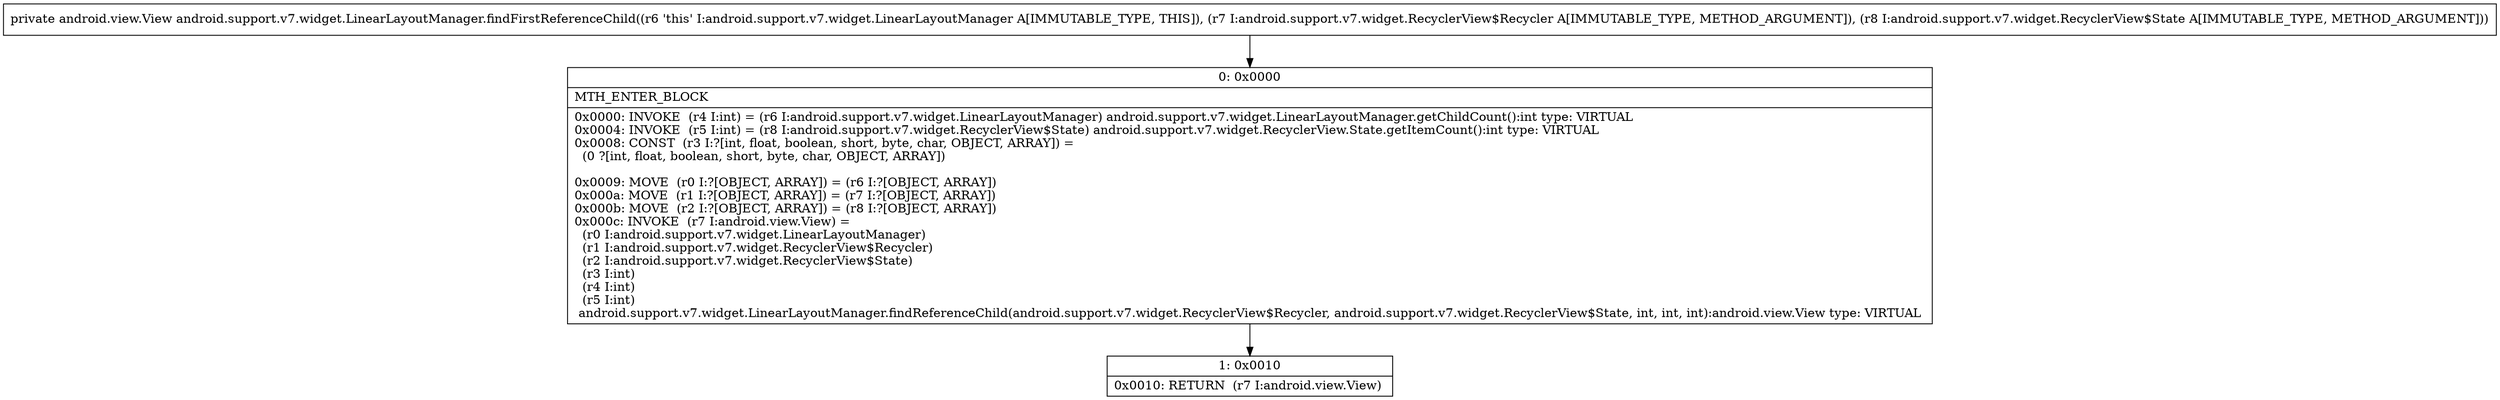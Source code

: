 digraph "CFG forandroid.support.v7.widget.LinearLayoutManager.findFirstReferenceChild(Landroid\/support\/v7\/widget\/RecyclerView$Recycler;Landroid\/support\/v7\/widget\/RecyclerView$State;)Landroid\/view\/View;" {
Node_0 [shape=record,label="{0\:\ 0x0000|MTH_ENTER_BLOCK\l|0x0000: INVOKE  (r4 I:int) = (r6 I:android.support.v7.widget.LinearLayoutManager) android.support.v7.widget.LinearLayoutManager.getChildCount():int type: VIRTUAL \l0x0004: INVOKE  (r5 I:int) = (r8 I:android.support.v7.widget.RecyclerView$State) android.support.v7.widget.RecyclerView.State.getItemCount():int type: VIRTUAL \l0x0008: CONST  (r3 I:?[int, float, boolean, short, byte, char, OBJECT, ARRAY]) = \l  (0 ?[int, float, boolean, short, byte, char, OBJECT, ARRAY])\l \l0x0009: MOVE  (r0 I:?[OBJECT, ARRAY]) = (r6 I:?[OBJECT, ARRAY]) \l0x000a: MOVE  (r1 I:?[OBJECT, ARRAY]) = (r7 I:?[OBJECT, ARRAY]) \l0x000b: MOVE  (r2 I:?[OBJECT, ARRAY]) = (r8 I:?[OBJECT, ARRAY]) \l0x000c: INVOKE  (r7 I:android.view.View) = \l  (r0 I:android.support.v7.widget.LinearLayoutManager)\l  (r1 I:android.support.v7.widget.RecyclerView$Recycler)\l  (r2 I:android.support.v7.widget.RecyclerView$State)\l  (r3 I:int)\l  (r4 I:int)\l  (r5 I:int)\l android.support.v7.widget.LinearLayoutManager.findReferenceChild(android.support.v7.widget.RecyclerView$Recycler, android.support.v7.widget.RecyclerView$State, int, int, int):android.view.View type: VIRTUAL \l}"];
Node_1 [shape=record,label="{1\:\ 0x0010|0x0010: RETURN  (r7 I:android.view.View) \l}"];
MethodNode[shape=record,label="{private android.view.View android.support.v7.widget.LinearLayoutManager.findFirstReferenceChild((r6 'this' I:android.support.v7.widget.LinearLayoutManager A[IMMUTABLE_TYPE, THIS]), (r7 I:android.support.v7.widget.RecyclerView$Recycler A[IMMUTABLE_TYPE, METHOD_ARGUMENT]), (r8 I:android.support.v7.widget.RecyclerView$State A[IMMUTABLE_TYPE, METHOD_ARGUMENT])) }"];
MethodNode -> Node_0;
Node_0 -> Node_1;
}

